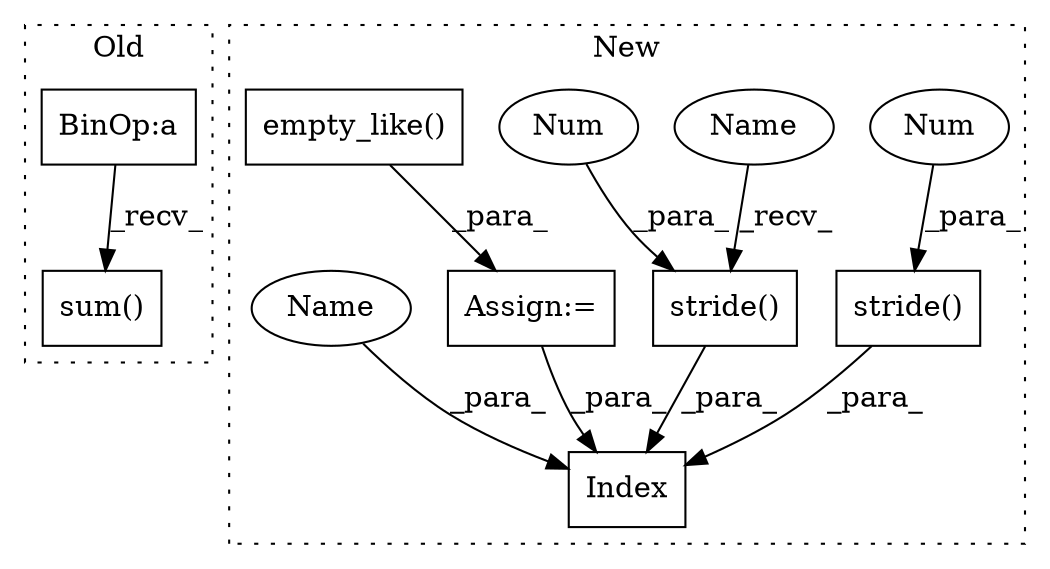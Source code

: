 digraph G {
subgraph cluster0 {
1 [label="sum()" a="75" s="12031" l="47" shape="box"];
3 [label="BinOp:a" a="82" s="12037" l="3" shape="box"];
label = "Old";
style="dotted";
}
subgraph cluster1 {
2 [label="Index" a="46" s="13368,13674" l="50,83" shape="box"];
4 [label="stride()" a="75" s="13637,13653" l="15,1" shape="box"];
5 [label="stride()" a="75" s="13605,13622" l="16,1" shape="box"];
6 [label="Num" a="76" s="13621" l="1" shape="ellipse"];
7 [label="Num" a="76" s="13652" l="1" shape="ellipse"];
8 [label="empty_like()" a="75" s="13338,13357" l="17,1" shape="box"];
9 [label="Assign:=" a="68" s="13335" l="3" shape="box"];
10 [label="Name" a="87" s="13605" l="8" shape="ellipse"];
11 [label="Name" a="87" s="13475" l="8" shape="ellipse"];
label = "New";
style="dotted";
}
3 -> 1 [label="_recv_"];
4 -> 2 [label="_para_"];
5 -> 2 [label="_para_"];
6 -> 5 [label="_para_"];
7 -> 4 [label="_para_"];
8 -> 9 [label="_para_"];
9 -> 2 [label="_para_"];
10 -> 5 [label="_recv_"];
11 -> 2 [label="_para_"];
}